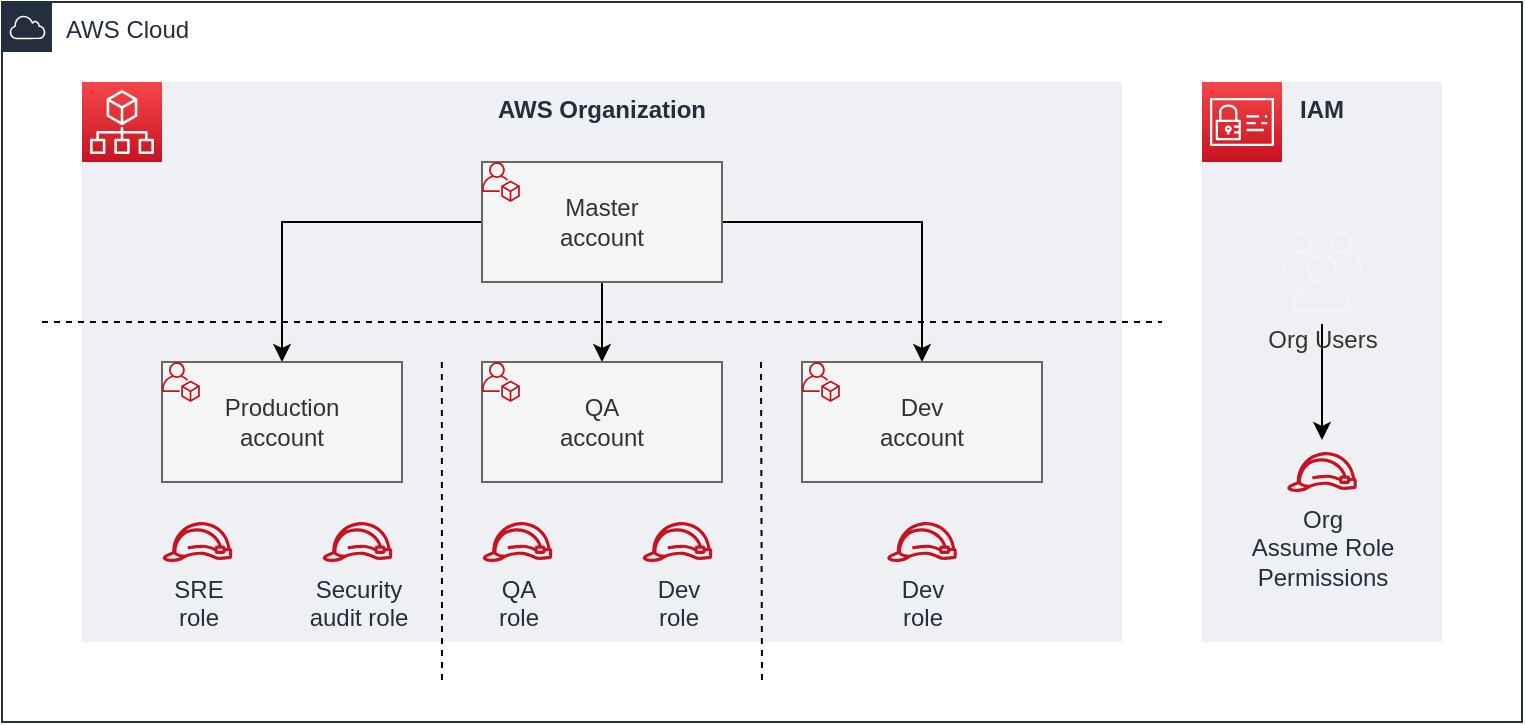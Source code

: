 <mxfile version="12.8.8" type="device" pages="2"><diagram id="nN9SRUDX38kKDyXsFk_i" name="AWS Organization Structure"><mxGraphModel dx="946" dy="1392" grid="1" gridSize="10" guides="1" tooltips="1" connect="1" arrows="1" fold="1" page="1" pageScale="1" pageWidth="1100" pageHeight="850" math="0" shadow="0"><root><mxCell id="0"/><mxCell id="1" parent="0"/><mxCell id="MX-1x1-MRz7iMnzBsHrN-1" value="AWS Cloud" style="points=[[0,0],[0.25,0],[0.5,0],[0.75,0],[1,0],[1,0.25],[1,0.5],[1,0.75],[1,1],[0.75,1],[0.5,1],[0.25,1],[0,1],[0,0.75],[0,0.5],[0,0.25]];outlineConnect=0;gradientColor=none;html=1;whiteSpace=wrap;fontSize=12;fontStyle=0;shape=mxgraph.aws4.group;grIcon=mxgraph.aws4.group_aws_cloud;strokeColor=#232F3E;fillColor=none;verticalAlign=top;align=left;spacingLeft=30;fontColor=#232F3E;dashed=0;" parent="1" vertex="1"><mxGeometry x="120" y="-520" width="760" height="360" as="geometry"/></mxCell><mxCell id="MX-1x1-MRz7iMnzBsHrN-18" value="IAM" style="fillColor=#EFF0F3;strokeColor=none;dashed=0;verticalAlign=top;fontStyle=1;fontColor=#232F3D;" parent="1" vertex="1"><mxGeometry x="720" y="-480" width="120" height="280" as="geometry"/></mxCell><mxCell id="MX-1x1-MRz7iMnzBsHrN-3" value="AWS Organization" style="fillColor=#EFF0F3;strokeColor=none;dashed=0;verticalAlign=top;fontStyle=1;fontColor=#232F3D;" parent="1" vertex="1"><mxGeometry x="160" y="-480" width="520" height="280" as="geometry"/></mxCell><mxCell id="MX-1x1-MRz7iMnzBsHrN-7" style="edgeStyle=orthogonalEdgeStyle;rounded=0;orthogonalLoop=1;jettySize=auto;html=1;" parent="1" source="MX-1x1-MRz7iMnzBsHrN-2" target="MX-1x1-MRz7iMnzBsHrN-4" edge="1"><mxGeometry relative="1" as="geometry"/></mxCell><mxCell id="MX-1x1-MRz7iMnzBsHrN-8" style="edgeStyle=orthogonalEdgeStyle;rounded=0;orthogonalLoop=1;jettySize=auto;html=1;" parent="1" source="MX-1x1-MRz7iMnzBsHrN-2" target="MX-1x1-MRz7iMnzBsHrN-5" edge="1"><mxGeometry relative="1" as="geometry"/></mxCell><mxCell id="MX-1x1-MRz7iMnzBsHrN-9" style="edgeStyle=orthogonalEdgeStyle;rounded=0;orthogonalLoop=1;jettySize=auto;html=1;entryX=0.5;entryY=0;entryDx=0;entryDy=0;" parent="1" source="MX-1x1-MRz7iMnzBsHrN-2" target="MX-1x1-MRz7iMnzBsHrN-6" edge="1"><mxGeometry relative="1" as="geometry"/></mxCell><mxCell id="MX-1x1-MRz7iMnzBsHrN-2" value="Master&lt;br&gt;account" style="rounded=0;whiteSpace=wrap;html=1;fillColor=#f5f5f5;strokeColor=#666666;fontColor=#333333;" parent="1" vertex="1"><mxGeometry x="360" y="-440" width="120" height="60" as="geometry"/></mxCell><mxCell id="MX-1x1-MRz7iMnzBsHrN-4" value="Production&lt;br&gt;account" style="rounded=0;whiteSpace=wrap;html=1;fillColor=#f5f5f5;strokeColor=#666666;fontColor=#333333;" parent="1" vertex="1"><mxGeometry x="200" y="-340" width="120" height="60" as="geometry"/></mxCell><mxCell id="MX-1x1-MRz7iMnzBsHrN-5" value="QA&lt;br&gt;account" style="rounded=0;whiteSpace=wrap;html=1;fillColor=#f5f5f5;strokeColor=#666666;fontColor=#333333;" parent="1" vertex="1"><mxGeometry x="360" y="-340" width="120" height="60" as="geometry"/></mxCell><mxCell id="MX-1x1-MRz7iMnzBsHrN-6" value="Dev&lt;br&gt;account" style="rounded=0;whiteSpace=wrap;html=1;fillColor=#f5f5f5;strokeColor=#666666;fontColor=#333333;" parent="1" vertex="1"><mxGeometry x="520" y="-340" width="120" height="60" as="geometry"/></mxCell><mxCell id="MX-1x1-MRz7iMnzBsHrN-10" value="" style="endArrow=none;dashed=1;html=1;" parent="1" edge="1"><mxGeometry width="50" height="50" relative="1" as="geometry"><mxPoint x="140" y="-360" as="sourcePoint"/><mxPoint x="700" y="-360" as="targetPoint"/></mxGeometry></mxCell><mxCell id="MX-1x1-MRz7iMnzBsHrN-12" value="" style="outlineConnect=0;fontColor=#232F3E;gradientColor=#F54749;gradientDirection=north;fillColor=#C7131F;strokeColor=#ffffff;dashed=0;verticalLabelPosition=bottom;verticalAlign=top;align=center;html=1;fontSize=12;fontStyle=0;aspect=fixed;shape=mxgraph.aws4.resourceIcon;resIcon=mxgraph.aws4.organizations;" parent="1" vertex="1"><mxGeometry x="160" y="-480" width="40" height="40" as="geometry"/></mxCell><mxCell id="MX-1x1-MRz7iMnzBsHrN-13" value="" style="outlineConnect=0;fontColor=#232F3E;gradientColor=none;fillColor=#C7131F;strokeColor=none;dashed=0;verticalLabelPosition=bottom;verticalAlign=top;align=center;html=1;fontSize=12;fontStyle=0;aspect=fixed;pointerEvents=1;shape=mxgraph.aws4.organizations_account;" parent="1" vertex="1"><mxGeometry x="200" y="-340" width="18.98" height="20" as="geometry"/></mxCell><mxCell id="MX-1x1-MRz7iMnzBsHrN-14" value="" style="outlineConnect=0;fontColor=#232F3E;gradientColor=none;fillColor=#C7131F;strokeColor=none;dashed=0;verticalLabelPosition=bottom;verticalAlign=top;align=center;html=1;fontSize=12;fontStyle=0;aspect=fixed;pointerEvents=1;shape=mxgraph.aws4.organizations_account;" parent="1" vertex="1"><mxGeometry x="360" y="-440" width="18.98" height="20" as="geometry"/></mxCell><mxCell id="MX-1x1-MRz7iMnzBsHrN-15" value="" style="outlineConnect=0;fontColor=#232F3E;gradientColor=none;fillColor=#C7131F;strokeColor=none;dashed=0;verticalLabelPosition=bottom;verticalAlign=top;align=center;html=1;fontSize=12;fontStyle=0;aspect=fixed;pointerEvents=1;shape=mxgraph.aws4.organizations_account;" parent="1" vertex="1"><mxGeometry x="360" y="-340" width="18.98" height="20" as="geometry"/></mxCell><mxCell id="MX-1x1-MRz7iMnzBsHrN-16" value="" style="outlineConnect=0;fontColor=#232F3E;gradientColor=none;fillColor=#C7131F;strokeColor=none;dashed=0;verticalLabelPosition=bottom;verticalAlign=top;align=center;html=1;fontSize=12;fontStyle=0;aspect=fixed;pointerEvents=1;shape=mxgraph.aws4.organizations_account;" parent="1" vertex="1"><mxGeometry x="520" y="-340" width="18.98" height="20" as="geometry"/></mxCell><mxCell id="MX-1x1-MRz7iMnzBsHrN-17" value="" style="outlineConnect=0;fontColor=#232F3E;gradientColor=#F54749;gradientDirection=north;fillColor=#C7131F;strokeColor=#ffffff;dashed=0;verticalLabelPosition=bottom;verticalAlign=top;align=center;html=1;fontSize=12;fontStyle=0;aspect=fixed;shape=mxgraph.aws4.resourceIcon;resIcon=mxgraph.aws4.identity_and_access_management;" parent="1" vertex="1"><mxGeometry x="720" y="-480" width="40" height="40" as="geometry"/></mxCell><mxCell id="MX-1x1-MRz7iMnzBsHrN-30" style="edgeStyle=orthogonalEdgeStyle;rounded=0;orthogonalLoop=1;jettySize=auto;html=1;targetPerimeterSpacing=6;sourcePerimeterSpacing=6;startArrow=classic;startFill=1;endArrow=none;endFill=0;" parent="1" source="MX-1x1-MRz7iMnzBsHrN-19" target="MX-1x1-MRz7iMnzBsHrN-22" edge="1"><mxGeometry relative="1" as="geometry"/></mxCell><mxCell id="MX-1x1-MRz7iMnzBsHrN-19" value="Org&lt;br&gt;Assume Role&lt;br&gt;Permissions" style="outlineConnect=0;fontColor=#232F3E;gradientColor=none;fillColor=#C7131F;strokeColor=none;dashed=0;verticalLabelPosition=bottom;verticalAlign=top;align=center;html=1;fontSize=12;fontStyle=0;aspect=fixed;pointerEvents=1;shape=mxgraph.aws4.role;" parent="1" vertex="1"><mxGeometry x="762.28" y="-295" width="35.45" height="20" as="geometry"/></mxCell><mxCell id="MX-1x1-MRz7iMnzBsHrN-22" value="Org Users" style="outlineConnect=0;fontColor=#333333;strokeColor=#666666;fillColor=#f5f5f5;dashed=0;verticalLabelPosition=bottom;verticalAlign=top;align=center;html=1;fontSize=12;fontStyle=0;aspect=fixed;shape=mxgraph.aws4.illustration_users;pointerEvents=1" parent="1" vertex="1"><mxGeometry x="760" y="-405" width="40" height="40" as="geometry"/></mxCell><mxCell id="MX-1x1-MRz7iMnzBsHrN-23" value="Dev&lt;br&gt;role" style="outlineConnect=0;fontColor=#232F3E;gradientColor=none;fillColor=#C7131F;strokeColor=none;dashed=0;verticalLabelPosition=bottom;verticalAlign=top;align=center;html=1;fontSize=12;fontStyle=0;aspect=fixed;pointerEvents=1;shape=mxgraph.aws4.role;" parent="1" vertex="1"><mxGeometry x="562.28" y="-260" width="35.45" height="20" as="geometry"/></mxCell><mxCell id="MX-1x1-MRz7iMnzBsHrN-24" value="QA&lt;br&gt;role" style="outlineConnect=0;fontColor=#232F3E;gradientColor=none;fillColor=#C7131F;strokeColor=none;dashed=0;verticalLabelPosition=bottom;verticalAlign=top;align=center;html=1;fontSize=12;fontStyle=0;aspect=fixed;pointerEvents=1;shape=mxgraph.aws4.role;" parent="1" vertex="1"><mxGeometry x="360" y="-260" width="35.45" height="20" as="geometry"/></mxCell><mxCell id="MX-1x1-MRz7iMnzBsHrN-25" value="SRE&lt;br&gt;role" style="outlineConnect=0;fontColor=#232F3E;gradientColor=none;fillColor=#C7131F;strokeColor=none;dashed=0;verticalLabelPosition=bottom;verticalAlign=top;align=center;html=1;fontSize=12;fontStyle=0;aspect=fixed;pointerEvents=1;shape=mxgraph.aws4.role;" parent="1" vertex="1"><mxGeometry x="200" y="-260" width="35.45" height="20" as="geometry"/></mxCell><mxCell id="MX-1x1-MRz7iMnzBsHrN-26" value="Security&lt;br&gt;audit&amp;nbsp;role" style="outlineConnect=0;fontColor=#232F3E;gradientColor=none;fillColor=#C7131F;strokeColor=none;dashed=0;verticalLabelPosition=bottom;verticalAlign=top;align=center;html=1;fontSize=12;fontStyle=0;aspect=fixed;pointerEvents=1;shape=mxgraph.aws4.role;" parent="1" vertex="1"><mxGeometry x="280" y="-260" width="35.45" height="20" as="geometry"/></mxCell><mxCell id="MX-1x1-MRz7iMnzBsHrN-27" value="" style="endArrow=none;dashed=1;html=1;exitX=0.346;exitY=0.5;exitDx=0;exitDy=0;exitPerimeter=0;" parent="1" source="MX-1x1-MRz7iMnzBsHrN-3" edge="1"><mxGeometry width="50" height="50" relative="1" as="geometry"><mxPoint x="290" y="-70" as="sourcePoint"/><mxPoint x="340" y="-180" as="targetPoint"/></mxGeometry></mxCell><mxCell id="MX-1x1-MRz7iMnzBsHrN-28" value="" style="endArrow=none;dashed=1;html=1;exitX=0.346;exitY=0.5;exitDx=0;exitDy=0;exitPerimeter=0;" parent="1" edge="1"><mxGeometry width="50" height="50" relative="1" as="geometry"><mxPoint x="499.5" y="-340" as="sourcePoint"/><mxPoint x="500" y="-180" as="targetPoint"/></mxGeometry></mxCell><mxCell id="MX-1x1-MRz7iMnzBsHrN-29" value="Dev&lt;br&gt;role" style="outlineConnect=0;fontColor=#232F3E;gradientColor=none;fillColor=#C7131F;strokeColor=none;dashed=0;verticalLabelPosition=bottom;verticalAlign=top;align=center;html=1;fontSize=12;fontStyle=0;aspect=fixed;pointerEvents=1;shape=mxgraph.aws4.role;" parent="1" vertex="1"><mxGeometry x="440" y="-260" width="35.45" height="20" as="geometry"/></mxCell></root></mxGraphModel></diagram><diagram id="0PV8Mc9kdF2iCdSsvjf2" name="Assume Role"><mxGraphModel dx="946" dy="1642" grid="1" gridSize="10" guides="1" tooltips="1" connect="1" arrows="1" fold="1" page="1" pageScale="1" pageWidth="850" pageHeight="1100" math="0" shadow="0"><root><mxCell id="OHiyp7n4Q2VBMrV0f5qB-0"/><mxCell id="OHiyp7n4Q2VBMrV0f5qB-1" parent="OHiyp7n4Q2VBMrV0f5qB-0"/><mxCell id="3eIeny_7hHZIJknjgf3c-0" value="AWS Cloud" style="points=[[0,0],[0.25,0],[0.5,0],[0.75,0],[1,0],[1,0.25],[1,0.5],[1,0.75],[1,1],[0.75,1],[0.5,1],[0.25,1],[0,1],[0,0.75],[0,0.5],[0,0.25]];outlineConnect=0;gradientColor=none;html=1;whiteSpace=wrap;fontSize=12;fontStyle=0;shape=mxgraph.aws4.group;grIcon=mxgraph.aws4.group_aws_cloud;strokeColor=#232F3E;fillColor=none;verticalAlign=top;align=left;spacingLeft=30;fontColor=#232F3E;dashed=0;" vertex="1" parent="OHiyp7n4Q2VBMrV0f5qB-1"><mxGeometry x="40" y="-1000" width="760" height="520" as="geometry"/></mxCell><mxCell id="3eIeny_7hHZIJknjgf3c-38" value="" style="fillColor=#EFF0F3;strokeColor=none;dashed=0;verticalAlign=top;fontStyle=1;fontColor=#232F3D;" vertex="1" parent="OHiyp7n4Q2VBMrV0f5qB-1"><mxGeometry x="80" y="-710" width="560" height="70" as="geometry"/></mxCell><mxCell id="3eIeny_7hHZIJknjgf3c-1" value="IAM" style="fillColor=#EFF0F3;strokeColor=none;dashed=0;verticalAlign=top;fontStyle=1;fontColor=#232F3D;" vertex="1" parent="OHiyp7n4Q2VBMrV0f5qB-1"><mxGeometry x="640" y="-960" width="120" height="320" as="geometry"/></mxCell><mxCell id="3eIeny_7hHZIJknjgf3c-2" value="AWS Organization" style="fillColor=#EFF0F3;strokeColor=none;dashed=0;verticalAlign=top;fontStyle=1;fontColor=#232F3D;" vertex="1" parent="OHiyp7n4Q2VBMrV0f5qB-1"><mxGeometry x="80" y="-960" width="520" height="210" as="geometry"/></mxCell><mxCell id="3eIeny_7hHZIJknjgf3c-3" style="edgeStyle=orthogonalEdgeStyle;rounded=0;orthogonalLoop=1;jettySize=auto;html=1;" edge="1" parent="OHiyp7n4Q2VBMrV0f5qB-1" source="3eIeny_7hHZIJknjgf3c-6" target="3eIeny_7hHZIJknjgf3c-7"><mxGeometry relative="1" as="geometry"/></mxCell><mxCell id="3eIeny_7hHZIJknjgf3c-4" style="edgeStyle=orthogonalEdgeStyle;rounded=0;orthogonalLoop=1;jettySize=auto;html=1;" edge="1" parent="OHiyp7n4Q2VBMrV0f5qB-1" source="3eIeny_7hHZIJknjgf3c-6" target="3eIeny_7hHZIJknjgf3c-8"><mxGeometry relative="1" as="geometry"/></mxCell><mxCell id="3eIeny_7hHZIJknjgf3c-5" style="edgeStyle=orthogonalEdgeStyle;rounded=0;orthogonalLoop=1;jettySize=auto;html=1;entryX=0.5;entryY=0;entryDx=0;entryDy=0;" edge="1" parent="OHiyp7n4Q2VBMrV0f5qB-1" source="3eIeny_7hHZIJknjgf3c-6" target="3eIeny_7hHZIJknjgf3c-9"><mxGeometry relative="1" as="geometry"/></mxCell><mxCell id="3eIeny_7hHZIJknjgf3c-6" value="Master&lt;br&gt;account" style="rounded=0;whiteSpace=wrap;html=1;fillColor=#f5f5f5;strokeColor=#666666;fontColor=#333333;" vertex="1" parent="OHiyp7n4Q2VBMrV0f5qB-1"><mxGeometry x="280" y="-920" width="120" height="60" as="geometry"/></mxCell><mxCell id="3eIeny_7hHZIJknjgf3c-7" value="Production&lt;br&gt;account" style="rounded=0;whiteSpace=wrap;html=1;fillColor=#f5f5f5;strokeColor=#666666;fontColor=#333333;" vertex="1" parent="OHiyp7n4Q2VBMrV0f5qB-1"><mxGeometry x="120" y="-820" width="120" height="60" as="geometry"/></mxCell><mxCell id="3eIeny_7hHZIJknjgf3c-8" value="QA&lt;br&gt;account" style="rounded=0;whiteSpace=wrap;html=1;fillColor=#f5f5f5;strokeColor=#666666;fontColor=#333333;" vertex="1" parent="OHiyp7n4Q2VBMrV0f5qB-1"><mxGeometry x="280" y="-820" width="120" height="60" as="geometry"/></mxCell><mxCell id="3eIeny_7hHZIJknjgf3c-9" value="Dev&lt;br&gt;account" style="rounded=0;whiteSpace=wrap;html=1;fillColor=#f5f5f5;strokeColor=#666666;fontColor=#333333;" vertex="1" parent="OHiyp7n4Q2VBMrV0f5qB-1"><mxGeometry x="440" y="-820" width="120" height="60" as="geometry"/></mxCell><mxCell id="3eIeny_7hHZIJknjgf3c-10" value="" style="endArrow=none;dashed=1;html=1;" edge="1" parent="OHiyp7n4Q2VBMrV0f5qB-1"><mxGeometry width="50" height="50" relative="1" as="geometry"><mxPoint x="60" y="-840" as="sourcePoint"/><mxPoint x="620" y="-840" as="targetPoint"/></mxGeometry></mxCell><mxCell id="3eIeny_7hHZIJknjgf3c-11" value="" style="outlineConnect=0;fontColor=#232F3E;gradientColor=#F54749;gradientDirection=north;fillColor=#C7131F;strokeColor=#ffffff;dashed=0;verticalLabelPosition=bottom;verticalAlign=top;align=center;html=1;fontSize=12;fontStyle=0;aspect=fixed;shape=mxgraph.aws4.resourceIcon;resIcon=mxgraph.aws4.organizations;" vertex="1" parent="OHiyp7n4Q2VBMrV0f5qB-1"><mxGeometry x="80" y="-960" width="40" height="40" as="geometry"/></mxCell><mxCell id="3eIeny_7hHZIJknjgf3c-12" value="" style="outlineConnect=0;fontColor=#232F3E;gradientColor=none;fillColor=#C7131F;strokeColor=none;dashed=0;verticalLabelPosition=bottom;verticalAlign=top;align=center;html=1;fontSize=12;fontStyle=0;aspect=fixed;pointerEvents=1;shape=mxgraph.aws4.organizations_account;" vertex="1" parent="OHiyp7n4Q2VBMrV0f5qB-1"><mxGeometry x="120" y="-820" width="18.98" height="20" as="geometry"/></mxCell><mxCell id="3eIeny_7hHZIJknjgf3c-13" value="" style="outlineConnect=0;fontColor=#232F3E;gradientColor=none;fillColor=#C7131F;strokeColor=none;dashed=0;verticalLabelPosition=bottom;verticalAlign=top;align=center;html=1;fontSize=12;fontStyle=0;aspect=fixed;pointerEvents=1;shape=mxgraph.aws4.organizations_account;" vertex="1" parent="OHiyp7n4Q2VBMrV0f5qB-1"><mxGeometry x="280" y="-920" width="18.98" height="20" as="geometry"/></mxCell><mxCell id="3eIeny_7hHZIJknjgf3c-14" value="" style="outlineConnect=0;fontColor=#232F3E;gradientColor=none;fillColor=#C7131F;strokeColor=none;dashed=0;verticalLabelPosition=bottom;verticalAlign=top;align=center;html=1;fontSize=12;fontStyle=0;aspect=fixed;pointerEvents=1;shape=mxgraph.aws4.organizations_account;" vertex="1" parent="OHiyp7n4Q2VBMrV0f5qB-1"><mxGeometry x="280" y="-820" width="18.98" height="20" as="geometry"/></mxCell><mxCell id="3eIeny_7hHZIJknjgf3c-15" value="" style="outlineConnect=0;fontColor=#232F3E;gradientColor=none;fillColor=#C7131F;strokeColor=none;dashed=0;verticalLabelPosition=bottom;verticalAlign=top;align=center;html=1;fontSize=12;fontStyle=0;aspect=fixed;pointerEvents=1;shape=mxgraph.aws4.organizations_account;" vertex="1" parent="OHiyp7n4Q2VBMrV0f5qB-1"><mxGeometry x="440" y="-820" width="18.98" height="20" as="geometry"/></mxCell><mxCell id="3eIeny_7hHZIJknjgf3c-16" value="" style="outlineConnect=0;fontColor=#232F3E;gradientColor=#F54749;gradientDirection=north;fillColor=#C7131F;strokeColor=#ffffff;dashed=0;verticalLabelPosition=bottom;verticalAlign=top;align=center;html=1;fontSize=12;fontStyle=0;aspect=fixed;shape=mxgraph.aws4.resourceIcon;resIcon=mxgraph.aws4.identity_and_access_management;" vertex="1" parent="OHiyp7n4Q2VBMrV0f5qB-1"><mxGeometry x="640" y="-960" width="40" height="40" as="geometry"/></mxCell><mxCell id="3eIeny_7hHZIJknjgf3c-17" style="edgeStyle=orthogonalEdgeStyle;rounded=0;orthogonalLoop=1;jettySize=auto;html=1;targetPerimeterSpacing=6;sourcePerimeterSpacing=6;startArrow=classic;startFill=1;endArrow=none;endFill=0;" edge="1" parent="OHiyp7n4Q2VBMrV0f5qB-1" source="3eIeny_7hHZIJknjgf3c-18" target="3eIeny_7hHZIJknjgf3c-19"><mxGeometry relative="1" as="geometry"/></mxCell><mxCell id="3eIeny_7hHZIJknjgf3c-18" value="Org&lt;br&gt;Assume Role&lt;br&gt;Permissions" style="outlineConnect=0;fontColor=#232F3E;gradientColor=none;fillColor=#C7131F;strokeColor=none;dashed=0;verticalLabelPosition=bottom;verticalAlign=top;align=center;html=1;fontSize=12;fontStyle=0;aspect=fixed;pointerEvents=1;shape=mxgraph.aws4.role;" vertex="1" parent="OHiyp7n4Q2VBMrV0f5qB-1"><mxGeometry x="682.28" y="-775" width="35.45" height="20" as="geometry"/></mxCell><mxCell id="3eIeny_7hHZIJknjgf3c-19" value="Org User&lt;br&gt;Accounts" style="outlineConnect=0;fontColor=#333333;strokeColor=#666666;fillColor=#f5f5f5;dashed=0;verticalLabelPosition=bottom;verticalAlign=top;align=center;html=1;fontSize=12;fontStyle=0;aspect=fixed;shape=mxgraph.aws4.illustration_users;pointerEvents=1" vertex="1" parent="OHiyp7n4Q2VBMrV0f5qB-1"><mxGeometry x="680" y="-885" width="40" height="40" as="geometry"/></mxCell><mxCell id="3eIeny_7hHZIJknjgf3c-42" style="edgeStyle=none;rounded=0;orthogonalLoop=1;jettySize=auto;html=1;sourcePerimeterSpacing=5;strokeColor=#000000;strokeWidth=1;exitX=0.75;exitY=1;exitDx=0;exitDy=0;" edge="1" parent="OHiyp7n4Q2VBMrV0f5qB-1" source="3eIeny_7hHZIJknjgf3c-38" target="3eIeny_7hHZIJknjgf3c-27"><mxGeometry relative="1" as="geometry"/></mxCell><mxCell id="3eIeny_7hHZIJknjgf3c-20" value="Dev&lt;br&gt;role" style="outlineConnect=0;fontColor=#232F3E;gradientColor=none;fillColor=#C7131F;strokeColor=none;dashed=0;verticalLabelPosition=bottom;verticalAlign=top;align=center;html=1;fontSize=12;fontStyle=0;aspect=fixed;pointerEvents=1;shape=mxgraph.aws4.role;" vertex="1" parent="OHiyp7n4Q2VBMrV0f5qB-1"><mxGeometry x="482.28" y="-700" width="35.45" height="20" as="geometry"/></mxCell><mxCell id="3eIeny_7hHZIJknjgf3c-40" style="edgeStyle=none;rounded=0;orthogonalLoop=1;jettySize=auto;html=1;sourcePerimeterSpacing=5;strokeColor=#000000;strokeWidth=1;exitX=0.388;exitY=1.029;exitDx=0;exitDy=0;exitPerimeter=0;" edge="1" parent="OHiyp7n4Q2VBMrV0f5qB-1" source="3eIeny_7hHZIJknjgf3c-38" target="3eIeny_7hHZIJknjgf3c-27"><mxGeometry relative="1" as="geometry"/></mxCell><mxCell id="3eIeny_7hHZIJknjgf3c-21" value="QA&lt;br&gt;role" style="outlineConnect=0;fontColor=#232F3E;gradientColor=none;fillColor=#C7131F;strokeColor=none;dashed=0;verticalLabelPosition=bottom;verticalAlign=top;align=center;html=1;fontSize=12;fontStyle=0;aspect=fixed;pointerEvents=1;shape=mxgraph.aws4.role;" vertex="1" parent="OHiyp7n4Q2VBMrV0f5qB-1"><mxGeometry x="280" y="-700" width="35.45" height="20" as="geometry"/></mxCell><mxCell id="3eIeny_7hHZIJknjgf3c-28" style="rounded=0;orthogonalLoop=1;jettySize=auto;html=1;sourcePerimeterSpacing=5;strokeColor=#004C99;strokeWidth=2;exitX=0.129;exitY=0.692;exitDx=0;exitDy=0;exitPerimeter=0;" edge="1" parent="OHiyp7n4Q2VBMrV0f5qB-1" source="3eIeny_7hHZIJknjgf3c-0" target="3eIeny_7hHZIJknjgf3c-27"><mxGeometry relative="1" as="geometry"/></mxCell><mxCell id="3eIeny_7hHZIJknjgf3c-22" value="SRE&lt;br&gt;role" style="outlineConnect=0;fontColor=#232F3E;gradientColor=none;fillColor=#C7131F;strokeColor=none;dashed=0;verticalLabelPosition=bottom;verticalAlign=top;align=center;html=1;fontSize=12;fontStyle=0;aspect=fixed;pointerEvents=1;shape=mxgraph.aws4.role;" vertex="1" parent="OHiyp7n4Q2VBMrV0f5qB-1"><mxGeometry x="120" y="-700" width="35.45" height="20" as="geometry"/></mxCell><mxCell id="3eIeny_7hHZIJknjgf3c-39" style="edgeStyle=none;rounded=0;orthogonalLoop=1;jettySize=auto;html=1;sourcePerimeterSpacing=5;strokeColor=#000000;strokeWidth=1;exitX=0.25;exitY=1;exitDx=0;exitDy=0;" edge="1" parent="OHiyp7n4Q2VBMrV0f5qB-1" source="3eIeny_7hHZIJknjgf3c-38" target="3eIeny_7hHZIJknjgf3c-27"><mxGeometry relative="1" as="geometry"/></mxCell><mxCell id="3eIeny_7hHZIJknjgf3c-23" value="Security&lt;br&gt;audit&amp;nbsp;role" style="outlineConnect=0;fontColor=#232F3E;gradientColor=none;fillColor=#C7131F;strokeColor=none;dashed=0;verticalLabelPosition=bottom;verticalAlign=top;align=center;html=1;fontSize=12;fontStyle=0;aspect=fixed;pointerEvents=1;shape=mxgraph.aws4.role;" vertex="1" parent="OHiyp7n4Q2VBMrV0f5qB-1"><mxGeometry x="200" y="-700" width="35.45" height="20" as="geometry"/></mxCell><mxCell id="3eIeny_7hHZIJknjgf3c-24" value="" style="endArrow=none;dashed=1;html=1;exitX=0.346;exitY=0.5;exitDx=0;exitDy=0;exitPerimeter=0;entryX=0.289;entryY=0.731;entryDx=0;entryDy=0;entryPerimeter=0;" edge="1" parent="OHiyp7n4Q2VBMrV0f5qB-1" source="3eIeny_7hHZIJknjgf3c-2" target="3eIeny_7hHZIJknjgf3c-0"><mxGeometry width="50" height="50" relative="1" as="geometry"><mxPoint x="210" y="-550" as="sourcePoint"/><mxPoint x="260" y="-660" as="targetPoint"/></mxGeometry></mxCell><mxCell id="3eIeny_7hHZIJknjgf3c-25" value="" style="endArrow=none;dashed=1;html=1;entryX=0.5;entryY=0.731;entryDx=0;entryDy=0;entryPerimeter=0;" edge="1" parent="OHiyp7n4Q2VBMrV0f5qB-1" target="3eIeny_7hHZIJknjgf3c-0"><mxGeometry width="50" height="50" relative="1" as="geometry"><mxPoint x="420" y="-855" as="sourcePoint"/><mxPoint x="420" y="-660" as="targetPoint"/></mxGeometry></mxCell><mxCell id="3eIeny_7hHZIJknjgf3c-41" style="edgeStyle=none;rounded=0;orthogonalLoop=1;jettySize=auto;html=1;sourcePerimeterSpacing=5;strokeColor=#000000;strokeWidth=1;exitX=0.534;exitY=1.014;exitDx=0;exitDy=0;exitPerimeter=0;" edge="1" parent="OHiyp7n4Q2VBMrV0f5qB-1" source="3eIeny_7hHZIJknjgf3c-38" target="3eIeny_7hHZIJknjgf3c-27"><mxGeometry relative="1" as="geometry"/></mxCell><mxCell id="3eIeny_7hHZIJknjgf3c-26" value="Dev&lt;br&gt;role" style="outlineConnect=0;fontColor=#232F3E;gradientColor=none;fillColor=#C7131F;strokeColor=none;dashed=0;verticalLabelPosition=bottom;verticalAlign=top;align=center;html=1;fontSize=12;fontStyle=0;aspect=fixed;pointerEvents=1;shape=mxgraph.aws4.role;" vertex="1" parent="OHiyp7n4Q2VBMrV0f5qB-1"><mxGeometry x="360" y="-700" width="35.45" height="20" as="geometry"/></mxCell><mxCell id="3eIeny_7hHZIJknjgf3c-36" style="rounded=0;orthogonalLoop=1;jettySize=auto;html=1;entryX=0;entryY=0.68;entryDx=0;entryDy=0;entryPerimeter=0;sourcePerimeterSpacing=6;strokeColor=#004C99;strokeWidth=2;" edge="1" parent="OHiyp7n4Q2VBMrV0f5qB-1" source="3eIeny_7hHZIJknjgf3c-27"><mxGeometry relative="1" as="geometry"><mxPoint x="600" y="-546" as="targetPoint"/></mxGeometry></mxCell><mxCell id="3eIeny_7hHZIJknjgf3c-27" value="AWS&lt;br&gt;STS&lt;br&gt;Service" style="outlineConnect=0;fontColor=#232F3E;gradientColor=none;fillColor=#C7131F;strokeColor=none;dashed=0;verticalLabelPosition=bottom;verticalAlign=top;align=center;html=1;fontSize=12;fontStyle=0;aspect=fixed;pointerEvents=1;shape=mxgraph.aws4.sts_alternate;" vertex="1" parent="OHiyp7n4Q2VBMrV0f5qB-1"><mxGeometry x="325" y="-590" width="39.74" height="50" as="geometry"/></mxCell><mxCell id="3eIeny_7hHZIJknjgf3c-33" value="Temporary&lt;br&gt;Security Credentials" style="outlineConnect=0;fontColor=#232F3E;gradientColor=none;fillColor=#C7131F;strokeColor=none;dashed=0;verticalLabelPosition=bottom;verticalAlign=top;align=center;html=1;fontSize=12;fontStyle=0;aspect=fixed;pointerEvents=1;shape=mxgraph.aws4.temporary_security_credential;" vertex="1" parent="OHiyp7n4Q2VBMrV0f5qB-1"><mxGeometry x="470" y="-575" width="39.49" height="40" as="geometry"/></mxCell><mxCell id="3eIeny_7hHZIJknjgf3c-44" value="" style="outlineConnect=0;dashed=0;verticalLabelPosition=bottom;verticalAlign=top;align=center;html=1;shape=mxgraph.aws3.users;fillColor=#D2D3D3;gradientColor=none;strokeColor=#D4D4D4;" vertex="1" parent="OHiyp7n4Q2VBMrV0f5qB-1"><mxGeometry x="600" y="-570" width="52.37" height="50" as="geometry"/></mxCell></root></mxGraphModel></diagram></mxfile>